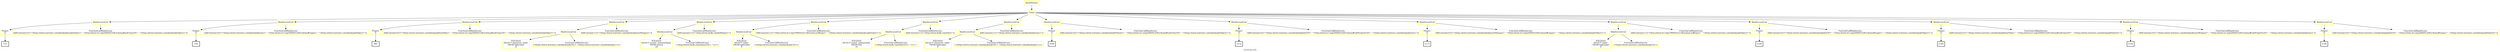 digraph  g{ graph[label = "15:53:32.155"]
node [shape=rectangle, color=black, fontcolor=black, style=bold] edge [color=black] 0 [label="HashDistinct", color = yellow] ; 
1 [label="Union", color = yellow] ; 
0 -> 1 ; 
2 [label="BindAccessEval", color = yellow] ; 
1 -> 2 ; 
3 [label="Project
[]", color = yellow] ; 
2 -> 3 ; 
4 [label="(72)"] ; 
3 -> 4 ; 
5 [label="FunctionCallBindAccess
AddConstant{0=(\"<https://www.starwars.com/databank/LightSaber>\", \"<http://www.w3.org/2000/01/rdf-schema#subClassOf>\", \"<https://www.starwars.com/databank/Object>\")}", color = yellow] ; 
2 -> 5 ; 
7 [label="BindAccessEval", color = yellow] ; 
1 -> 7 ; 
8 [label="Project
[]", color = yellow] ; 
7 -> 8 ; 
9 [label="(76)"] ; 
8 -> 9 ; 
10 [label="FunctionCallBindAccess
AddConstant{0=(\"<https://www.starwars.com/databank/uses>\", \"<http://www.w3.org/2000/01/rdf-schema#range>\", \"<https://www.starwars.com/databank/Object>\")}", color = yellow] ; 
7 -> 10 ; 
12 [label="BindAccessEval", color = yellow] ; 
1 -> 12 ; 
13 [label="Project
[]", color = yellow] ; 
12 -> 13 ; 
14 [label="(80)"] ; 
13 -> 14 ; 
15 [label="FunctionCallBindAccess
AddConstant{0=(\"<https://www.starwars.com/databank/StarShip>\", \"<http://www.w3.org/2000/01/rdf-schema#subClassOf>\", \"<https://www.starwars.com/databank/Object>\")}", color = yellow] ; 
12 -> 15 ; 
17 [label="BindAccessEval", color = yellow] ; 
1 -> 17 ; 
18 [label="BindAccessEval", color = yellow] ; 
17 -> 18 ; 
19 [label="SQLQuery
SELECT character, saber 
FROM lightsaber
8", color = yellow] ; 
18 -> 19 ; 
20 [label="FunctionCallBindAccess
(<https://www.starwars.com/databank/{0}>, <https://www.starwars.com/databank/{1}>)", color = yellow] ; 
18 -> 20 ; 
21 [label="FunctionCallBindAccess
AddConstant{1=(\"<https://www.starwars.com/databank/usesWeapon>\")}", color = yellow] ; 
17 -> 21 ; 
23 [label="BindAccessEval", color = yellow] ; 
1 -> 23 ; 
24 [label="BindAccessEval", color = yellow] ; 
23 -> 24 ; 
25 [label="SQLQuery
SELECT nconst, primaryName 
FROM person
24", color = yellow] ; 
24 -> 25 ; 
26 [label="FunctionCallBindAccess
(<http://www.imdb.com/name/{0}>, \"{1}\")", color = yellow] ; 
24 -> 26 ; 
27 [label="FunctionCallBindAccess
AddConstant{1=(\"<http://www.imdb.com/fullName>\")}", color = yellow] ; 
23 -> 27 ; 
29 [label="BindAccessEval", color = yellow] ; 
1 -> 29 ; 
30 [label="BindAccessEval", color = yellow] ; 
29 -> 30 ; 
31 [label="SQLQuery
SELECT saber 
FROM lightsaber
8", color = yellow] ; 
30 -> 31 ; 
32 [label="FunctionCallBindAccess
(<https://www.starwars.com/databank/{0}>)", color = yellow] ; 
30 -> 32 ; 
33 [label="FunctionCallBindAccess
AddConstant{1=(\"<http://www.w3.org/1999/02/22-rdf-syntax-ns#type>\", \"<https://www.starwars.com/databank/LightSaber>\")}", color = yellow] ; 
29 -> 33 ; 
35 [label="BindAccessEval", color = yellow] ; 
1 -> 35 ; 
36 [label="BindAccessEval", color = yellow] ; 
35 -> 36 ; 
37 [label="SQLQuery
SELECT tconst, primarytitle 
FROM title
10", color = yellow] ; 
36 -> 37 ; 
38 [label="FunctionCallBindAccess
(<http://www.imdb.com/title/{0}>, \"{1}\")", color = yellow] ; 
36 -> 38 ; 
39 [label="FunctionCallBindAccess
AddConstant{1=(\"<http://www.imdb.com/title>\")}", color = yellow] ; 
35 -> 39 ; 
41 [label="BindAccessEval", color = yellow] ; 
1 -> 41 ; 
42 [label="BindAccessEval", color = yellow] ; 
41 -> 42 ; 
43 [label="SQLQuery
SELECT character, saber 
FROM lightsaber
8", color = yellow] ; 
42 -> 43 ; 
44 [label="FunctionCallBindAccess
(<https://www.starwars.com/databank/{0}>, <https://www.starwars.com/databank/{1}>)", color = yellow] ; 
42 -> 44 ; 
45 [label="FunctionCallBindAccess
AddConstant{1=(\"<https://www.starwars.com/databank/uses>\")}", color = yellow] ; 
41 -> 45 ; 
47 [label="BindAccessEval", color = yellow] ; 
1 -> 47 ; 
48 [label="Project
[]", color = yellow] ; 
47 -> 48 ; 
49 [label="(109)"] ; 
48 -> 49 ; 
50 [label="FunctionCallBindAccess
AddConstant{0=(\"<https://www.starwars.com/databank/Vehicle>\", \"<http://www.w3.org/2000/01/rdf-schema#subClassOf>\", \"<https://www.starwars.com/databank/Object>\")}", color = yellow] ; 
47 -> 50 ; 
52 [label="BindAccessEval", color = yellow] ; 
1 -> 52 ; 
53 [label="Project
[]", color = yellow] ; 
52 -> 53 ; 
54 [label="(113)"] ; 
53 -> 54 ; 
55 [label="FunctionCallBindAccess
AddConstant{0=(\"<https://www.starwars.com/databank/pilotOf>\", \"<http://www.w3.org/2000/01/rdf-schema#subPropertyOf>\", \"<https://www.starwars.com/databank/uses>\")}", color = yellow] ; 
52 -> 55 ; 
57 [label="BindAccessEval", color = yellow] ; 
1 -> 57 ; 
58 [label="Project
[]", color = yellow] ; 
57 -> 58 ; 
59 [label="(117)"] ; 
58 -> 59 ; 
60 [label="FunctionCallBindAccess
AddConstant{0=(\"<https://www.starwars.com/databank/usesWeapon>\", \"<http://www.w3.org/2000/01/rdf-schema#range>\", \"<https://www.starwars.com/databank/Object>\")}", color = yellow] ; 
57 -> 60 ; 
62 [label="BindAccessEval", color = yellow] ; 
1 -> 62 ; 
63 [label="BindAccessEval", color = yellow] ; 
62 -> 63 ; 
64 [label="SQLQuery
SELECT saber 
FROM lightsaber
8", color = yellow] ; 
63 -> 64 ; 
65 [label="FunctionCallBindAccess
(<https://www.starwars.com/databank/{0}>)", color = yellow] ; 
63 -> 65 ; 
66 [label="FunctionCallBindAccess
AddConstant{1=(\"<http://www.w3.org/1999/02/22-rdf-syntax-ns#type>\", \"<https://www.starwars.com/databank/Object>\")}", color = yellow] ; 
62 -> 66 ; 
68 [label="BindAccessEval", color = yellow] ; 
1 -> 68 ; 
69 [label="Project
[]", color = yellow] ; 
68 -> 69 ; 
70 [label="(126)"] ; 
69 -> 70 ; 
71 [label="FunctionCallBindAccess
AddConstant{0=(\"<https://www.starwars.com/databank/pilotOf>\", \"<http://www.w3.org/2000/01/rdf-schema#range>\", \"<https://www.starwars.com/databank/Object>\")}", color = yellow] ; 
68 -> 71 ; 
73 [label="BindAccessEval", color = yellow] ; 
1 -> 73 ; 
74 [label="Project
[]", color = yellow] ; 
73 -> 74 ; 
75 [label="(130)"] ; 
74 -> 75 ; 
76 [label="FunctionCallBindAccess
AddConstant{0=(\"<https://www.starwars.com/databank/StarShip>\", \"<http://www.w3.org/2000/01/rdf-schema#subClassOf>\", \"<https://www.starwars.com/databank/Vehicle>\")}", color = yellow] ; 
73 -> 76 ; 
78 [label="BindAccessEval", color = yellow] ; 
1 -> 78 ; 
79 [label="Project
[]", color = yellow] ; 
78 -> 79 ; 
80 [label="(134)"] ; 
79 -> 80 ; 
81 [label="FunctionCallBindAccess
AddConstant{0=(\"<https://www.starwars.com/databank/usesWeapon>\", \"<http://www.w3.org/2000/01/rdf-schema#subPropertyOf>\", \"<https://www.starwars.com/databank/uses>\")}", color = yellow] ; 
78 -> 81 ; 
83 [label="BindAccessEval", color = yellow] ; 
1 -> 83 ; 
84 [label="Project
[]", color = yellow] ; 
83 -> 84 ; 
85 [label="(138)"] ; 
84 -> 85 ; 
86 [label="FunctionCallBindAccess
AddConstant{0=(\"<https://www.starwars.com/databank/pilotOf>\", \"<http://www.w3.org/2000/01/rdf-schema#range>\", \"<https://www.starwars.com/databank/Vehicle>\")}", color = yellow] ; 
83 -> 86 ; 
}

